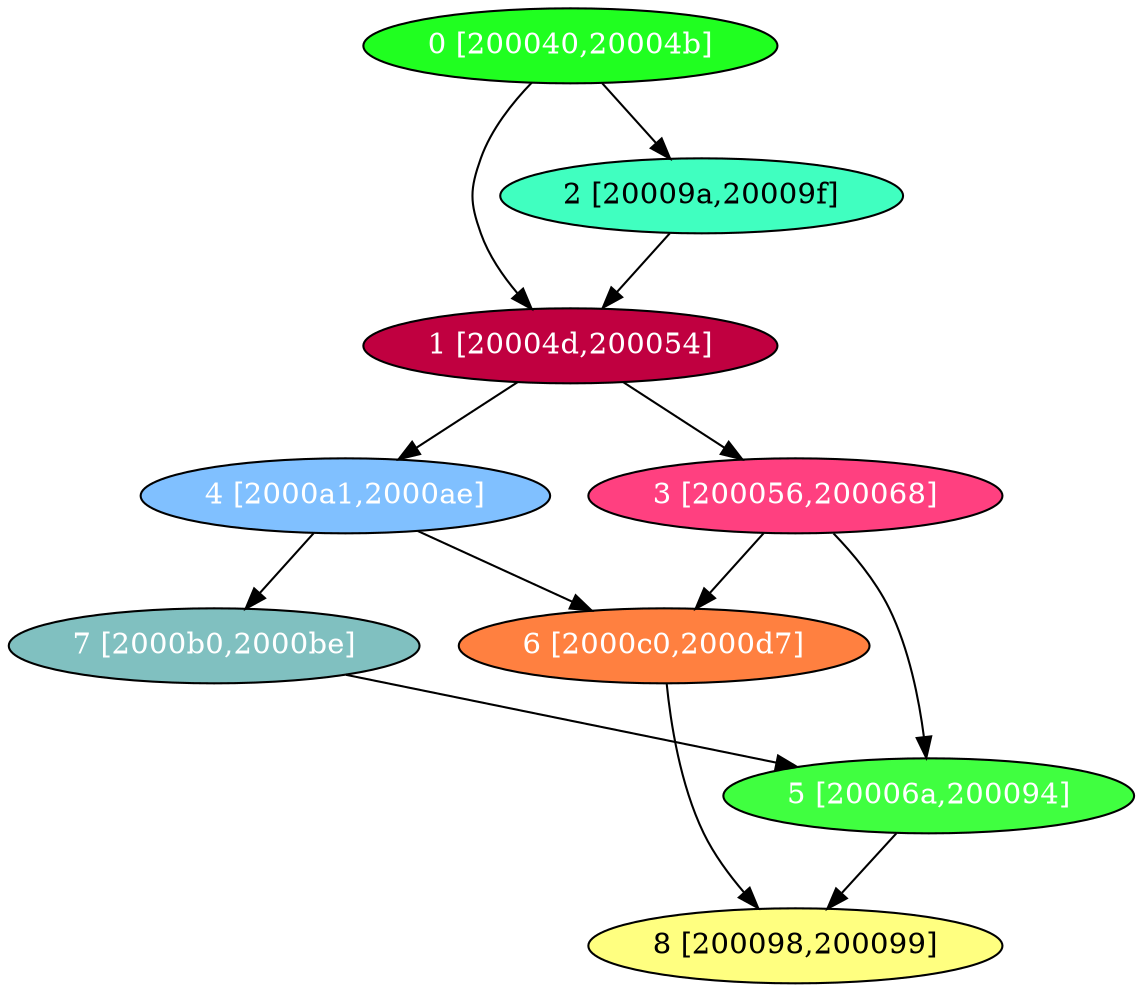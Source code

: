 diGraph libnss3{
	libnss3_0  [style=filled fillcolor="#20FF20" fontcolor="#ffffff" shape=oval label="0 [200040,20004b]"]
	libnss3_1  [style=filled fillcolor="#C00040" fontcolor="#ffffff" shape=oval label="1 [20004d,200054]"]
	libnss3_2  [style=filled fillcolor="#40FFC0" fontcolor="#000000" shape=oval label="2 [20009a,20009f]"]
	libnss3_3  [style=filled fillcolor="#FF4080" fontcolor="#ffffff" shape=oval label="3 [200056,200068]"]
	libnss3_4  [style=filled fillcolor="#80C0FF" fontcolor="#ffffff" shape=oval label="4 [2000a1,2000ae]"]
	libnss3_5  [style=filled fillcolor="#40FF40" fontcolor="#ffffff" shape=oval label="5 [20006a,200094]"]
	libnss3_6  [style=filled fillcolor="#FF8040" fontcolor="#ffffff" shape=oval label="6 [2000c0,2000d7]"]
	libnss3_7  [style=filled fillcolor="#80C0C0" fontcolor="#ffffff" shape=oval label="7 [2000b0,2000be]"]
	libnss3_8  [style=filled fillcolor="#FFFF80" fontcolor="#000000" shape=oval label="8 [200098,200099]"]

	libnss3_0 -> libnss3_1
	libnss3_0 -> libnss3_2
	libnss3_1 -> libnss3_3
	libnss3_1 -> libnss3_4
	libnss3_2 -> libnss3_1
	libnss3_3 -> libnss3_5
	libnss3_3 -> libnss3_6
	libnss3_4 -> libnss3_6
	libnss3_4 -> libnss3_7
	libnss3_5 -> libnss3_8
	libnss3_6 -> libnss3_8
	libnss3_7 -> libnss3_5
}
